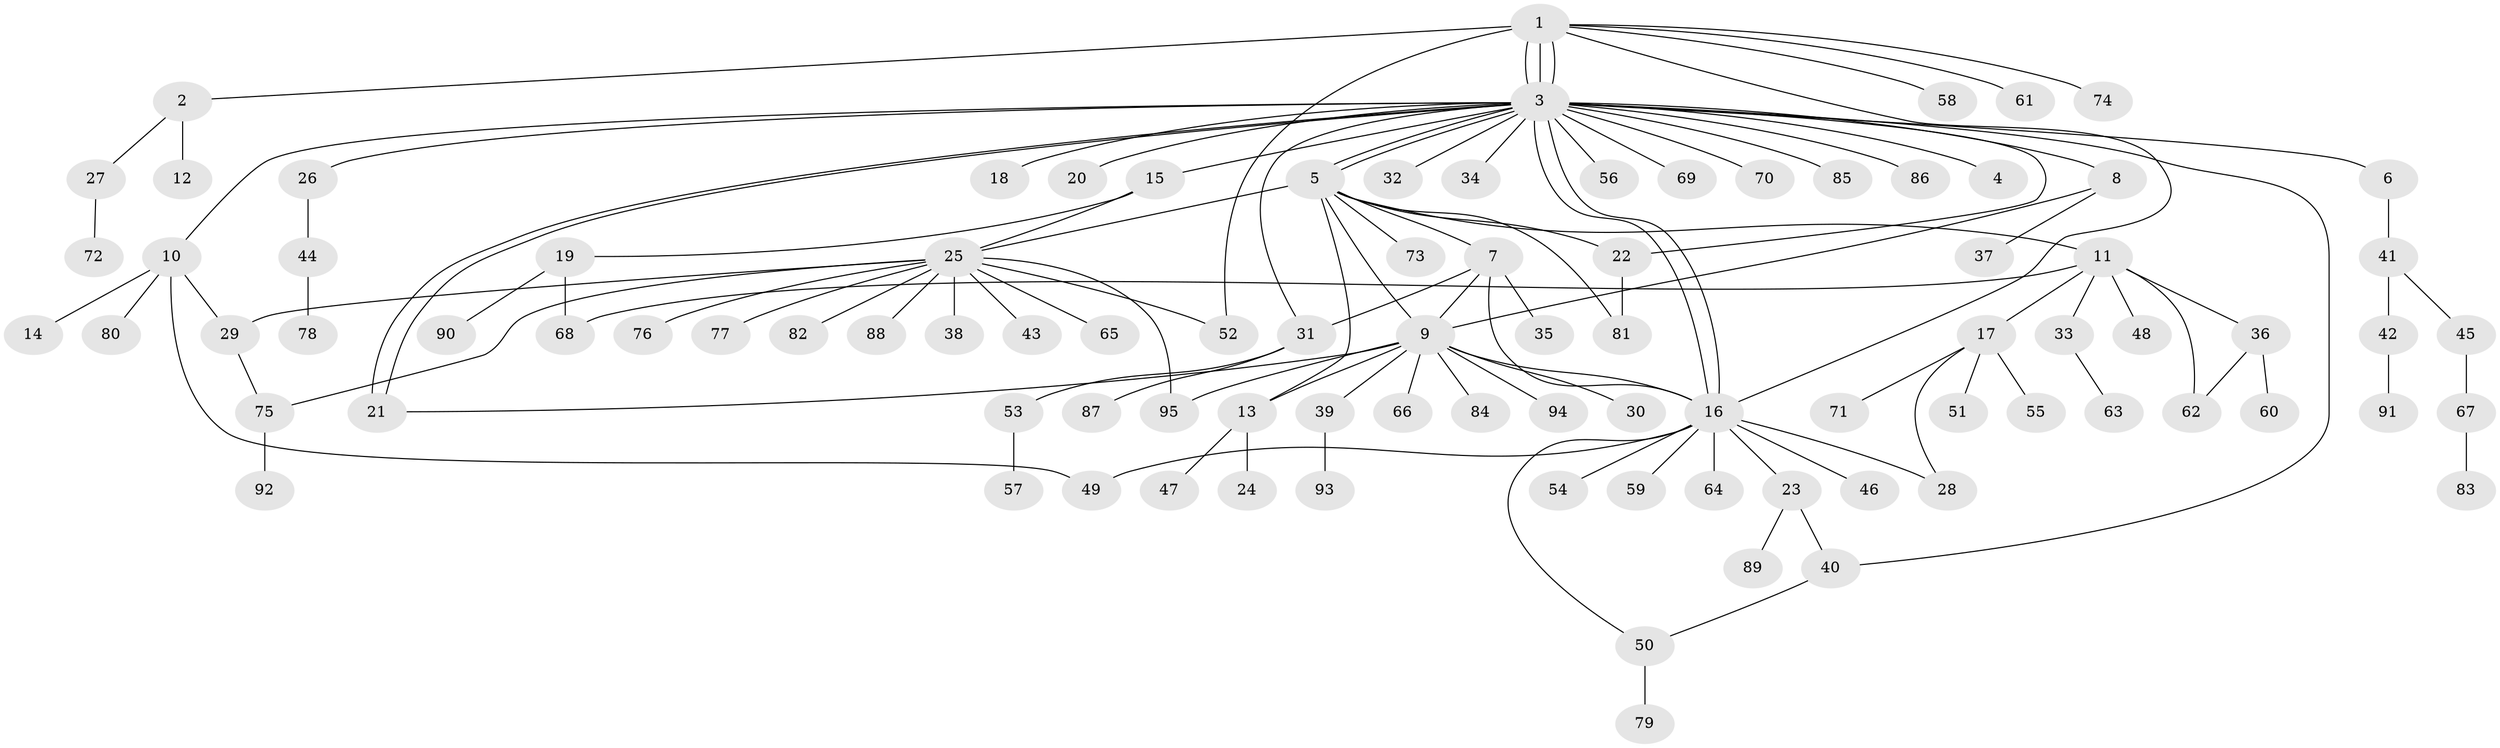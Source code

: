 // Generated by graph-tools (version 1.1) at 2025/49/03/09/25 03:49:58]
// undirected, 95 vertices, 120 edges
graph export_dot {
graph [start="1"]
  node [color=gray90,style=filled];
  1;
  2;
  3;
  4;
  5;
  6;
  7;
  8;
  9;
  10;
  11;
  12;
  13;
  14;
  15;
  16;
  17;
  18;
  19;
  20;
  21;
  22;
  23;
  24;
  25;
  26;
  27;
  28;
  29;
  30;
  31;
  32;
  33;
  34;
  35;
  36;
  37;
  38;
  39;
  40;
  41;
  42;
  43;
  44;
  45;
  46;
  47;
  48;
  49;
  50;
  51;
  52;
  53;
  54;
  55;
  56;
  57;
  58;
  59;
  60;
  61;
  62;
  63;
  64;
  65;
  66;
  67;
  68;
  69;
  70;
  71;
  72;
  73;
  74;
  75;
  76;
  77;
  78;
  79;
  80;
  81;
  82;
  83;
  84;
  85;
  86;
  87;
  88;
  89;
  90;
  91;
  92;
  93;
  94;
  95;
  1 -- 2;
  1 -- 3;
  1 -- 3;
  1 -- 3;
  1 -- 16;
  1 -- 52;
  1 -- 58;
  1 -- 61;
  1 -- 74;
  2 -- 12;
  2 -- 27;
  3 -- 4;
  3 -- 5;
  3 -- 5;
  3 -- 6;
  3 -- 8;
  3 -- 10;
  3 -- 15;
  3 -- 16;
  3 -- 16;
  3 -- 18;
  3 -- 20;
  3 -- 21;
  3 -- 21;
  3 -- 22;
  3 -- 26;
  3 -- 31;
  3 -- 32;
  3 -- 34;
  3 -- 40;
  3 -- 56;
  3 -- 69;
  3 -- 70;
  3 -- 85;
  3 -- 86;
  5 -- 7;
  5 -- 9;
  5 -- 11;
  5 -- 13;
  5 -- 22;
  5 -- 25;
  5 -- 73;
  5 -- 81;
  6 -- 41;
  7 -- 9;
  7 -- 16;
  7 -- 31;
  7 -- 35;
  8 -- 9;
  8 -- 37;
  9 -- 13;
  9 -- 16;
  9 -- 21;
  9 -- 30;
  9 -- 39;
  9 -- 66;
  9 -- 84;
  9 -- 94;
  9 -- 95;
  10 -- 14;
  10 -- 29;
  10 -- 49;
  10 -- 80;
  11 -- 17;
  11 -- 33;
  11 -- 36;
  11 -- 48;
  11 -- 62;
  11 -- 68;
  13 -- 24;
  13 -- 47;
  15 -- 19;
  15 -- 25;
  16 -- 23;
  16 -- 28;
  16 -- 46;
  16 -- 49;
  16 -- 50;
  16 -- 54;
  16 -- 59;
  16 -- 64;
  17 -- 28;
  17 -- 51;
  17 -- 55;
  17 -- 71;
  19 -- 68;
  19 -- 90;
  22 -- 81;
  23 -- 40;
  23 -- 89;
  25 -- 29;
  25 -- 38;
  25 -- 43;
  25 -- 52;
  25 -- 65;
  25 -- 75;
  25 -- 76;
  25 -- 77;
  25 -- 82;
  25 -- 88;
  25 -- 95;
  26 -- 44;
  27 -- 72;
  29 -- 75;
  31 -- 53;
  31 -- 87;
  33 -- 63;
  36 -- 60;
  36 -- 62;
  39 -- 93;
  40 -- 50;
  41 -- 42;
  41 -- 45;
  42 -- 91;
  44 -- 78;
  45 -- 67;
  50 -- 79;
  53 -- 57;
  67 -- 83;
  75 -- 92;
}

